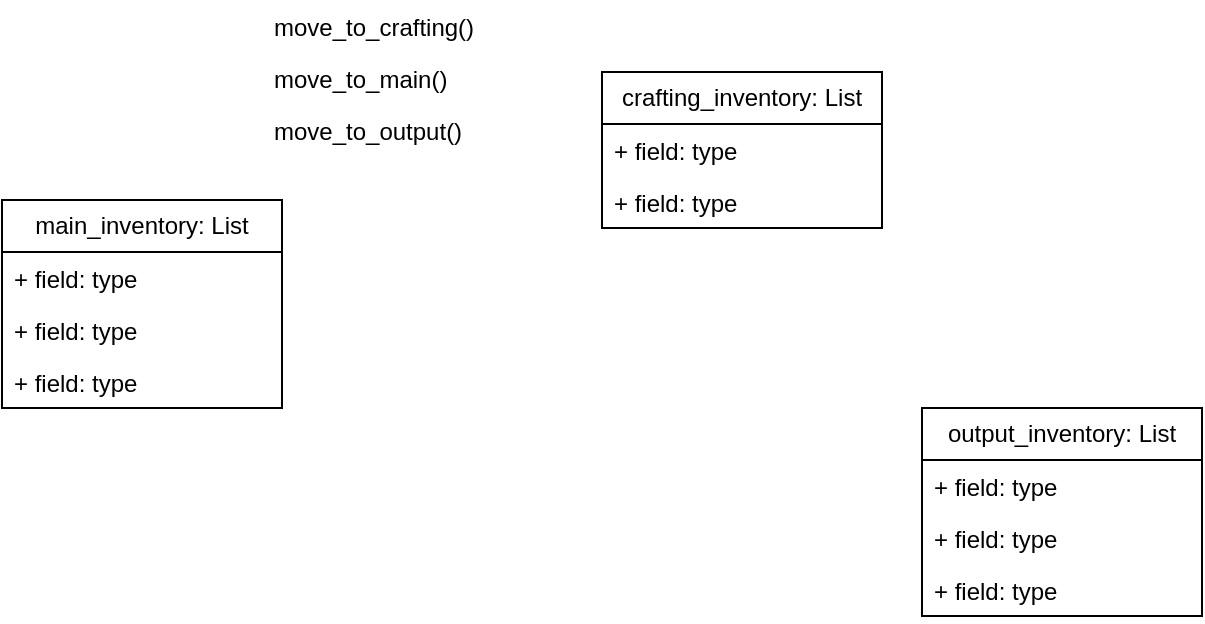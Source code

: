<mxfile>
    <diagram id="DK6BPgvMKIkJxeXOexZb" name="Page-1">
        <mxGraphModel dx="766" dy="537" grid="1" gridSize="10" guides="1" tooltips="1" connect="1" arrows="1" fold="1" page="1" pageScale="1" pageWidth="850" pageHeight="1100" math="0" shadow="0">
            <root>
                <mxCell id="0"/>
                <mxCell id="1" parent="0"/>
                <mxCell id="3" value="main_inventory: List" style="swimlane;fontStyle=0;childLayout=stackLayout;horizontal=1;startSize=26;fillColor=none;horizontalStack=0;resizeParent=1;resizeParentMax=0;resizeLast=0;collapsible=1;marginBottom=0;whiteSpace=wrap;html=1;" vertex="1" parent="1">
                    <mxGeometry x="20" y="154" width="140" height="104" as="geometry"/>
                </mxCell>
                <mxCell id="4" value="+ field: type" style="text;strokeColor=none;fillColor=none;align=left;verticalAlign=top;spacingLeft=4;spacingRight=4;overflow=hidden;rotatable=0;points=[[0,0.5],[1,0.5]];portConstraint=eastwest;whiteSpace=wrap;html=1;" vertex="1" parent="3">
                    <mxGeometry y="26" width="140" height="26" as="geometry"/>
                </mxCell>
                <mxCell id="5" value="+ field: type" style="text;strokeColor=none;fillColor=none;align=left;verticalAlign=top;spacingLeft=4;spacingRight=4;overflow=hidden;rotatable=0;points=[[0,0.5],[1,0.5]];portConstraint=eastwest;whiteSpace=wrap;html=1;" vertex="1" parent="3">
                    <mxGeometry y="52" width="140" height="26" as="geometry"/>
                </mxCell>
                <mxCell id="6" value="+ field: type" style="text;strokeColor=none;fillColor=none;align=left;verticalAlign=top;spacingLeft=4;spacingRight=4;overflow=hidden;rotatable=0;points=[[0,0.5],[1,0.5]];portConstraint=eastwest;whiteSpace=wrap;html=1;" vertex="1" parent="3">
                    <mxGeometry y="78" width="140" height="26" as="geometry"/>
                </mxCell>
                <mxCell id="7" value="crafting_inventory: List" style="swimlane;fontStyle=0;childLayout=stackLayout;horizontal=1;startSize=26;fillColor=none;horizontalStack=0;resizeParent=1;resizeParentMax=0;resizeLast=0;collapsible=1;marginBottom=0;whiteSpace=wrap;html=1;" vertex="1" parent="1">
                    <mxGeometry x="320" y="90" width="140" height="78" as="geometry"/>
                </mxCell>
                <mxCell id="8" value="+ field: type" style="text;strokeColor=none;fillColor=none;align=left;verticalAlign=top;spacingLeft=4;spacingRight=4;overflow=hidden;rotatable=0;points=[[0,0.5],[1,0.5]];portConstraint=eastwest;whiteSpace=wrap;html=1;" vertex="1" parent="7">
                    <mxGeometry y="26" width="140" height="26" as="geometry"/>
                </mxCell>
                <mxCell id="9" value="+ field: type" style="text;strokeColor=none;fillColor=none;align=left;verticalAlign=top;spacingLeft=4;spacingRight=4;overflow=hidden;rotatable=0;points=[[0,0.5],[1,0.5]];portConstraint=eastwest;whiteSpace=wrap;html=1;" vertex="1" parent="7">
                    <mxGeometry y="52" width="140" height="26" as="geometry"/>
                </mxCell>
                <mxCell id="11" value="output_inventory: List" style="swimlane;fontStyle=0;childLayout=stackLayout;horizontal=1;startSize=26;fillColor=none;horizontalStack=0;resizeParent=1;resizeParentMax=0;resizeLast=0;collapsible=1;marginBottom=0;whiteSpace=wrap;html=1;" vertex="1" parent="1">
                    <mxGeometry x="480" y="258" width="140" height="104" as="geometry"/>
                </mxCell>
                <mxCell id="12" value="+ field: type" style="text;strokeColor=none;fillColor=none;align=left;verticalAlign=top;spacingLeft=4;spacingRight=4;overflow=hidden;rotatable=0;points=[[0,0.5],[1,0.5]];portConstraint=eastwest;whiteSpace=wrap;html=1;" vertex="1" parent="11">
                    <mxGeometry y="26" width="140" height="26" as="geometry"/>
                </mxCell>
                <mxCell id="13" value="+ field: type" style="text;strokeColor=none;fillColor=none;align=left;verticalAlign=top;spacingLeft=4;spacingRight=4;overflow=hidden;rotatable=0;points=[[0,0.5],[1,0.5]];portConstraint=eastwest;whiteSpace=wrap;html=1;" vertex="1" parent="11">
                    <mxGeometry y="52" width="140" height="26" as="geometry"/>
                </mxCell>
                <mxCell id="14" value="+ field: type" style="text;strokeColor=none;fillColor=none;align=left;verticalAlign=top;spacingLeft=4;spacingRight=4;overflow=hidden;rotatable=0;points=[[0,0.5],[1,0.5]];portConstraint=eastwest;whiteSpace=wrap;html=1;" vertex="1" parent="11">
                    <mxGeometry y="78" width="140" height="26" as="geometry"/>
                </mxCell>
                <mxCell id="10" value="move_to_crafting()" style="text;strokeColor=none;fillColor=none;align=left;verticalAlign=top;spacingLeft=4;spacingRight=4;overflow=hidden;rotatable=0;points=[[0,0.5],[1,0.5]];portConstraint=eastwest;whiteSpace=wrap;html=1;" vertex="1" parent="1">
                    <mxGeometry x="150" y="54" width="140" height="26" as="geometry"/>
                </mxCell>
                <mxCell id="18" value="move_to_main()" style="text;strokeColor=none;fillColor=none;align=left;verticalAlign=top;spacingLeft=4;spacingRight=4;overflow=hidden;rotatable=0;points=[[0,0.5],[1,0.5]];portConstraint=eastwest;whiteSpace=wrap;html=1;" vertex="1" parent="1">
                    <mxGeometry x="150" y="80" width="140" height="26" as="geometry"/>
                </mxCell>
                <mxCell id="19" value="move_to_output()" style="text;strokeColor=none;fillColor=none;align=left;verticalAlign=top;spacingLeft=4;spacingRight=4;overflow=hidden;rotatable=0;points=[[0,0.5],[1,0.5]];portConstraint=eastwest;whiteSpace=wrap;html=1;" vertex="1" parent="1">
                    <mxGeometry x="150" y="106" width="140" height="26" as="geometry"/>
                </mxCell>
            </root>
        </mxGraphModel>
    </diagram>
</mxfile>